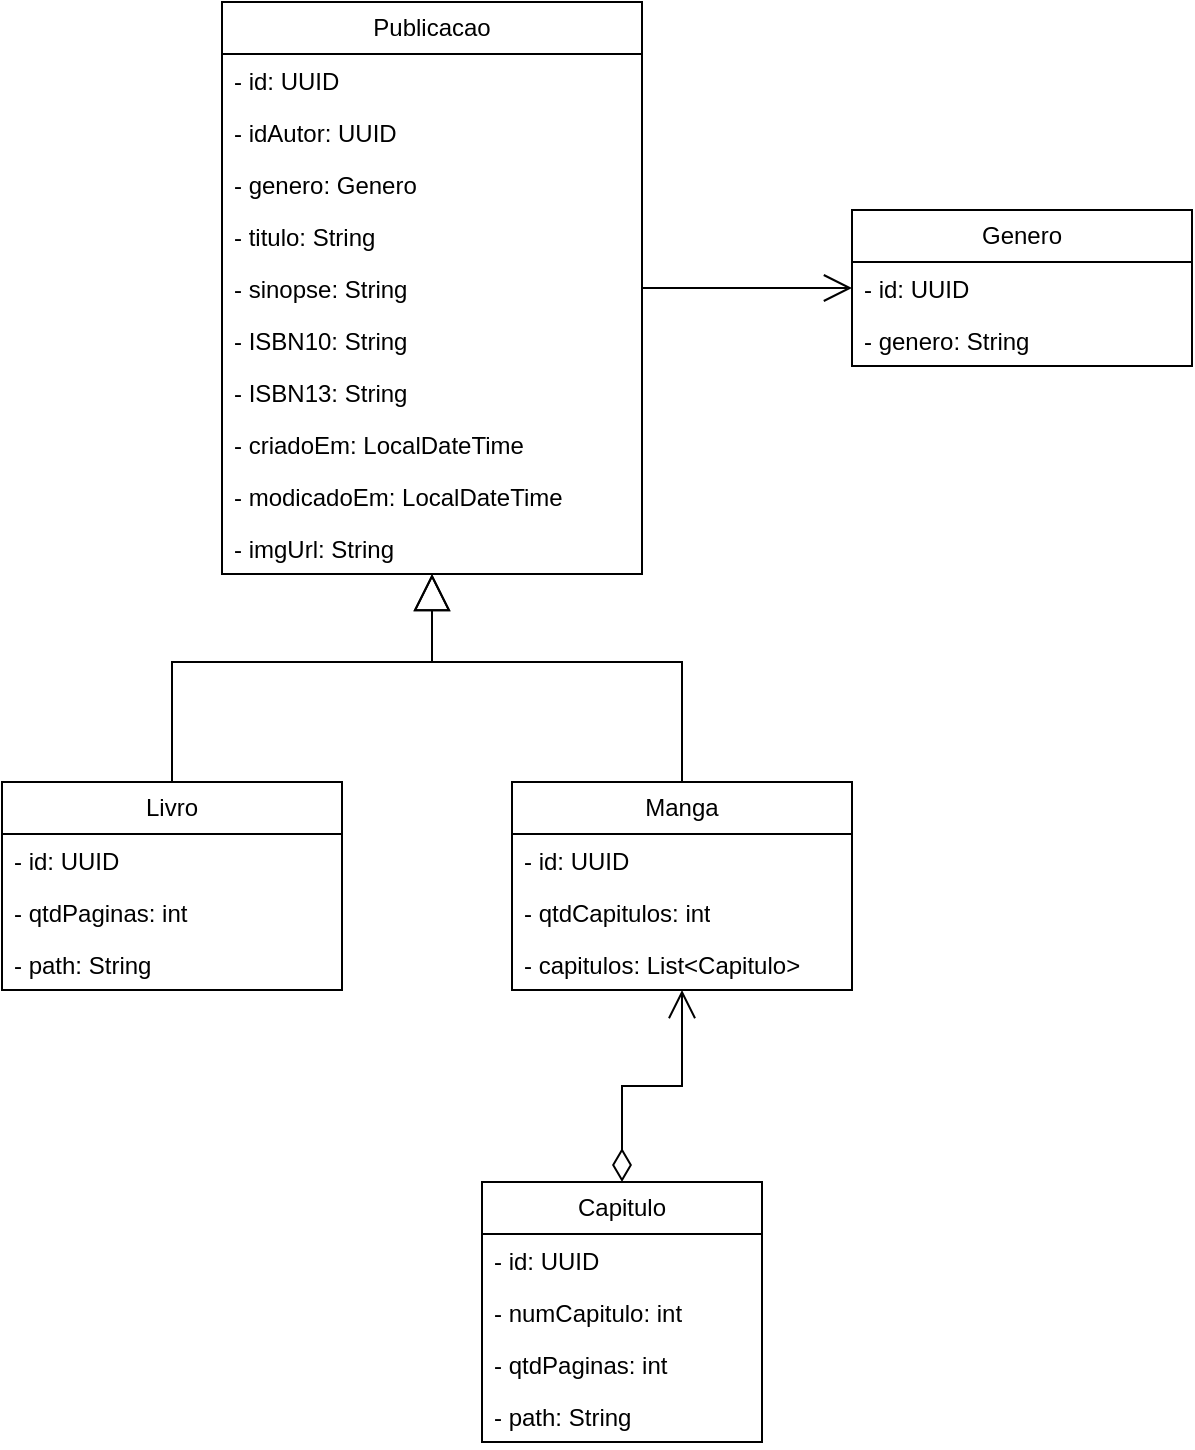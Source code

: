 <mxfile version="26.0.6">
  <diagram name="Página-1" id="kePlmxGpmtF4XziNF2wc">
    <mxGraphModel dx="1259" dy="692" grid="1" gridSize="10" guides="1" tooltips="1" connect="1" arrows="1" fold="1" page="1" pageScale="1" pageWidth="827" pageHeight="1169" math="0" shadow="0">
      <root>
        <mxCell id="0" />
        <mxCell id="1" parent="0" />
        <mxCell id="WqoEhId0y--rwxdPDdoJ-1" value="Livro" style="swimlane;fontStyle=0;childLayout=stackLayout;horizontal=1;startSize=26;fillColor=none;horizontalStack=0;resizeParent=1;resizeParentMax=0;resizeLast=0;collapsible=1;marginBottom=0;whiteSpace=wrap;html=1;" parent="1" vertex="1">
          <mxGeometry x="120" y="480" width="170" height="104" as="geometry" />
        </mxCell>
        <mxCell id="WqoEhId0y--rwxdPDdoJ-25" value="- id: UUID" style="text;strokeColor=none;fillColor=none;align=left;verticalAlign=top;spacingLeft=4;spacingRight=4;overflow=hidden;rotatable=0;points=[[0,0.5],[1,0.5]];portConstraint=eastwest;whiteSpace=wrap;html=1;" parent="WqoEhId0y--rwxdPDdoJ-1" vertex="1">
          <mxGeometry y="26" width="170" height="26" as="geometry" />
        </mxCell>
        <mxCell id="fMezdUqSjpwdHn0QwzE7-21" value="- qtdPaginas: int" style="text;strokeColor=none;fillColor=none;align=left;verticalAlign=top;spacingLeft=4;spacingRight=4;overflow=hidden;rotatable=0;points=[[0,0.5],[1,0.5]];portConstraint=eastwest;whiteSpace=wrap;html=1;" parent="WqoEhId0y--rwxdPDdoJ-1" vertex="1">
          <mxGeometry y="52" width="170" height="26" as="geometry" />
        </mxCell>
        <mxCell id="9T_j-pfeX1tsOrwiIh1w-5" value="- path: String" style="text;strokeColor=none;fillColor=none;align=left;verticalAlign=top;spacingLeft=4;spacingRight=4;overflow=hidden;rotatable=0;points=[[0,0.5],[1,0.5]];portConstraint=eastwest;whiteSpace=wrap;html=1;" parent="WqoEhId0y--rwxdPDdoJ-1" vertex="1">
          <mxGeometry y="78" width="170" height="26" as="geometry" />
        </mxCell>
        <mxCell id="WqoEhId0y--rwxdPDdoJ-5" value="Manga" style="swimlane;fontStyle=0;childLayout=stackLayout;horizontal=1;startSize=26;fillColor=none;horizontalStack=0;resizeParent=1;resizeParentMax=0;resizeLast=0;collapsible=1;marginBottom=0;whiteSpace=wrap;html=1;" parent="1" vertex="1">
          <mxGeometry x="375" y="480" width="170" height="104" as="geometry" />
        </mxCell>
        <mxCell id="WqoEhId0y--rwxdPDdoJ-24" value="- id: UUID" style="text;strokeColor=none;fillColor=none;align=left;verticalAlign=top;spacingLeft=4;spacingRight=4;overflow=hidden;rotatable=0;points=[[0,0.5],[1,0.5]];portConstraint=eastwest;whiteSpace=wrap;html=1;" parent="WqoEhId0y--rwxdPDdoJ-5" vertex="1">
          <mxGeometry y="26" width="170" height="26" as="geometry" />
        </mxCell>
        <mxCell id="WqoEhId0y--rwxdPDdoJ-23" value="- qtdCapitulos: int" style="text;strokeColor=none;fillColor=none;align=left;verticalAlign=top;spacingLeft=4;spacingRight=4;overflow=hidden;rotatable=0;points=[[0,0.5],[1,0.5]];portConstraint=eastwest;whiteSpace=wrap;html=1;" parent="WqoEhId0y--rwxdPDdoJ-5" vertex="1">
          <mxGeometry y="52" width="170" height="26" as="geometry" />
        </mxCell>
        <mxCell id="wmMD41BNTgQLUj9-M1GB-9" value="- capitulos: List&amp;lt;Capitulo&amp;gt;" style="text;strokeColor=none;fillColor=none;align=left;verticalAlign=top;spacingLeft=4;spacingRight=4;overflow=hidden;rotatable=0;points=[[0,0.5],[1,0.5]];portConstraint=eastwest;whiteSpace=wrap;html=1;" parent="WqoEhId0y--rwxdPDdoJ-5" vertex="1">
          <mxGeometry y="78" width="170" height="26" as="geometry" />
        </mxCell>
        <mxCell id="WqoEhId0y--rwxdPDdoJ-26" value="Capitulo" style="swimlane;fontStyle=0;childLayout=stackLayout;horizontal=1;startSize=26;fillColor=none;horizontalStack=0;resizeParent=1;resizeParentMax=0;resizeLast=0;collapsible=1;marginBottom=0;whiteSpace=wrap;html=1;" parent="1" vertex="1">
          <mxGeometry x="360" y="680" width="140" height="130" as="geometry" />
        </mxCell>
        <mxCell id="WqoEhId0y--rwxdPDdoJ-27" value="- id: UUID" style="text;strokeColor=none;fillColor=none;align=left;verticalAlign=top;spacingLeft=4;spacingRight=4;overflow=hidden;rotatable=0;points=[[0,0.5],[1,0.5]];portConstraint=eastwest;whiteSpace=wrap;html=1;" parent="WqoEhId0y--rwxdPDdoJ-26" vertex="1">
          <mxGeometry y="26" width="140" height="26" as="geometry" />
        </mxCell>
        <mxCell id="WqoEhId0y--rwxdPDdoJ-28" value="- numCapitulo: int&lt;div&gt;&lt;br&gt;&lt;/div&gt;" style="text;strokeColor=none;fillColor=none;align=left;verticalAlign=top;spacingLeft=4;spacingRight=4;overflow=hidden;rotatable=0;points=[[0,0.5],[1,0.5]];portConstraint=eastwest;whiteSpace=wrap;html=1;" parent="WqoEhId0y--rwxdPDdoJ-26" vertex="1">
          <mxGeometry y="52" width="140" height="26" as="geometry" />
        </mxCell>
        <mxCell id="WqoEhId0y--rwxdPDdoJ-50" value="- qtdPaginas: int" style="text;strokeColor=none;fillColor=none;align=left;verticalAlign=top;spacingLeft=4;spacingRight=4;overflow=hidden;rotatable=0;points=[[0,0.5],[1,0.5]];portConstraint=eastwest;whiteSpace=wrap;html=1;" parent="WqoEhId0y--rwxdPDdoJ-26" vertex="1">
          <mxGeometry y="78" width="140" height="26" as="geometry" />
        </mxCell>
        <mxCell id="WqoEhId0y--rwxdPDdoJ-31" value="- path: String" style="text;strokeColor=none;fillColor=none;align=left;verticalAlign=top;spacingLeft=4;spacingRight=4;overflow=hidden;rotatable=0;points=[[0,0.5],[1,0.5]];portConstraint=eastwest;whiteSpace=wrap;html=1;" parent="WqoEhId0y--rwxdPDdoJ-26" vertex="1">
          <mxGeometry y="104" width="140" height="26" as="geometry" />
        </mxCell>
        <mxCell id="WqoEhId0y--rwxdPDdoJ-39" value="" style="endArrow=open;html=1;endSize=12;startArrow=diamondThin;startSize=14;startFill=0;edgeStyle=orthogonalEdgeStyle;align=left;verticalAlign=bottom;rounded=0;entryX=0.5;entryY=1;entryDx=0;entryDy=0;exitX=0.5;exitY=0;exitDx=0;exitDy=0;" parent="1" source="WqoEhId0y--rwxdPDdoJ-26" target="WqoEhId0y--rwxdPDdoJ-5" edge="1">
          <mxGeometry x="-0.053" y="105" relative="1" as="geometry">
            <mxPoint x="570" y="660" as="sourcePoint" />
            <mxPoint x="570" y="620" as="targetPoint" />
            <mxPoint as="offset" />
          </mxGeometry>
        </mxCell>
        <mxCell id="fMezdUqSjpwdHn0QwzE7-1" value="Genero" style="swimlane;fontStyle=0;childLayout=stackLayout;horizontal=1;startSize=26;fillColor=none;horizontalStack=0;resizeParent=1;resizeParentMax=0;resizeLast=0;collapsible=1;marginBottom=0;whiteSpace=wrap;html=1;" parent="1" vertex="1">
          <mxGeometry x="545" y="194" width="170" height="78" as="geometry" />
        </mxCell>
        <mxCell id="fMezdUqSjpwdHn0QwzE7-2" value="- id: UUID" style="text;strokeColor=none;fillColor=none;align=left;verticalAlign=top;spacingLeft=4;spacingRight=4;overflow=hidden;rotatable=0;points=[[0,0.5],[1,0.5]];portConstraint=eastwest;whiteSpace=wrap;html=1;" parent="fMezdUqSjpwdHn0QwzE7-1" vertex="1">
          <mxGeometry y="26" width="170" height="26" as="geometry" />
        </mxCell>
        <mxCell id="fMezdUqSjpwdHn0QwzE7-9" value="- genero: String" style="text;strokeColor=none;fillColor=none;align=left;verticalAlign=top;spacingLeft=4;spacingRight=4;overflow=hidden;rotatable=0;points=[[0,0.5],[1,0.5]];portConstraint=eastwest;whiteSpace=wrap;html=1;" parent="fMezdUqSjpwdHn0QwzE7-1" vertex="1">
          <mxGeometry y="52" width="170" height="26" as="geometry" />
        </mxCell>
        <mxCell id="fMezdUqSjpwdHn0QwzE7-18" value="Publicacao" style="swimlane;fontStyle=0;childLayout=stackLayout;horizontal=1;startSize=26;fillColor=none;horizontalStack=0;resizeParent=1;resizeParentMax=0;resizeLast=0;collapsible=1;marginBottom=0;whiteSpace=wrap;html=1;" parent="1" vertex="1">
          <mxGeometry x="230" y="90" width="210" height="286" as="geometry" />
        </mxCell>
        <mxCell id="fMezdUqSjpwdHn0QwzE7-19" value="- id: UUID" style="text;strokeColor=none;fillColor=none;align=left;verticalAlign=top;spacingLeft=4;spacingRight=4;overflow=hidden;rotatable=0;points=[[0,0.5],[1,0.5]];portConstraint=eastwest;whiteSpace=wrap;html=1;" parent="fMezdUqSjpwdHn0QwzE7-18" vertex="1">
          <mxGeometry y="26" width="210" height="26" as="geometry" />
        </mxCell>
        <mxCell id="wmMD41BNTgQLUj9-M1GB-5" value="- idAutor: UUID" style="text;strokeColor=none;fillColor=none;align=left;verticalAlign=top;spacingLeft=4;spacingRight=4;overflow=hidden;rotatable=0;points=[[0,0.5],[1,0.5]];portConstraint=eastwest;whiteSpace=wrap;html=1;" parent="fMezdUqSjpwdHn0QwzE7-18" vertex="1">
          <mxGeometry y="52" width="210" height="26" as="geometry" />
        </mxCell>
        <mxCell id="fMezdUqSjpwdHn0QwzE7-24" value="- genero: Genero" style="text;strokeColor=none;fillColor=none;align=left;verticalAlign=top;spacingLeft=4;spacingRight=4;overflow=hidden;rotatable=0;points=[[0,0.5],[1,0.5]];portConstraint=eastwest;whiteSpace=wrap;html=1;" parent="fMezdUqSjpwdHn0QwzE7-18" vertex="1">
          <mxGeometry y="78" width="210" height="26" as="geometry" />
        </mxCell>
        <mxCell id="fMezdUqSjpwdHn0QwzE7-20" value="- titulo: String" style="text;strokeColor=none;fillColor=none;align=left;verticalAlign=top;spacingLeft=4;spacingRight=4;overflow=hidden;rotatable=0;points=[[0,0.5],[1,0.5]];portConstraint=eastwest;whiteSpace=wrap;html=1;" parent="fMezdUqSjpwdHn0QwzE7-18" vertex="1">
          <mxGeometry y="104" width="210" height="26" as="geometry" />
        </mxCell>
        <mxCell id="wmMD41BNTgQLUj9-M1GB-4" value="- sinopse: String" style="text;strokeColor=none;fillColor=none;align=left;verticalAlign=top;spacingLeft=4;spacingRight=4;overflow=hidden;rotatable=0;points=[[0,0.5],[1,0.5]];portConstraint=eastwest;whiteSpace=wrap;html=1;" parent="fMezdUqSjpwdHn0QwzE7-18" vertex="1">
          <mxGeometry y="130" width="210" height="26" as="geometry" />
        </mxCell>
        <mxCell id="wmMD41BNTgQLUj9-M1GB-1" value="- ISBN10: String" style="text;strokeColor=none;fillColor=none;align=left;verticalAlign=top;spacingLeft=4;spacingRight=4;overflow=hidden;rotatable=0;points=[[0,0.5],[1,0.5]];portConstraint=eastwest;whiteSpace=wrap;html=1;" parent="fMezdUqSjpwdHn0QwzE7-18" vertex="1">
          <mxGeometry y="156" width="210" height="26" as="geometry" />
        </mxCell>
        <mxCell id="wmMD41BNTgQLUj9-M1GB-2" value="- ISBN13: String" style="text;strokeColor=none;fillColor=none;align=left;verticalAlign=top;spacingLeft=4;spacingRight=4;overflow=hidden;rotatable=0;points=[[0,0.5],[1,0.5]];portConstraint=eastwest;whiteSpace=wrap;html=1;" parent="fMezdUqSjpwdHn0QwzE7-18" vertex="1">
          <mxGeometry y="182" width="210" height="26" as="geometry" />
        </mxCell>
        <mxCell id="wmMD41BNTgQLUj9-M1GB-6" value="- criadoEm: LocalDateTime" style="text;strokeColor=none;fillColor=none;align=left;verticalAlign=top;spacingLeft=4;spacingRight=4;overflow=hidden;rotatable=0;points=[[0,0.5],[1,0.5]];portConstraint=eastwest;whiteSpace=wrap;html=1;" parent="fMezdUqSjpwdHn0QwzE7-18" vertex="1">
          <mxGeometry y="208" width="210" height="26" as="geometry" />
        </mxCell>
        <mxCell id="wmMD41BNTgQLUj9-M1GB-8" value="- modicadoEm: LocalDateTime" style="text;strokeColor=none;fillColor=none;align=left;verticalAlign=top;spacingLeft=4;spacingRight=4;overflow=hidden;rotatable=0;points=[[0,0.5],[1,0.5]];portConstraint=eastwest;whiteSpace=wrap;html=1;" parent="fMezdUqSjpwdHn0QwzE7-18" vertex="1">
          <mxGeometry y="234" width="210" height="26" as="geometry" />
        </mxCell>
        <mxCell id="wmMD41BNTgQLUj9-M1GB-3" value="- imgUrl: String" style="text;strokeColor=none;fillColor=none;align=left;verticalAlign=top;spacingLeft=4;spacingRight=4;overflow=hidden;rotatable=0;points=[[0,0.5],[1,0.5]];portConstraint=eastwest;whiteSpace=wrap;html=1;" parent="fMezdUqSjpwdHn0QwzE7-18" vertex="1">
          <mxGeometry y="260" width="210" height="26" as="geometry" />
        </mxCell>
        <mxCell id="fMezdUqSjpwdHn0QwzE7-26" value="" style="endArrow=block;endSize=16;endFill=0;html=1;rounded=0;exitX=0.5;exitY=0;exitDx=0;exitDy=0;entryX=0.5;entryY=1;entryDx=0;entryDy=0;" parent="1" source="WqoEhId0y--rwxdPDdoJ-5" target="fMezdUqSjpwdHn0QwzE7-18" edge="1">
          <mxGeometry x="0.175" y="-65" width="160" relative="1" as="geometry">
            <mxPoint x="610" y="746" as="sourcePoint" />
            <mxPoint x="320" y="390" as="targetPoint" />
            <mxPoint as="offset" />
            <Array as="points">
              <mxPoint x="460" y="420" />
              <mxPoint x="335" y="420" />
            </Array>
          </mxGeometry>
        </mxCell>
        <mxCell id="fMezdUqSjpwdHn0QwzE7-27" value="" style="endArrow=block;endSize=16;endFill=0;html=1;rounded=0;exitX=0.5;exitY=0;exitDx=0;exitDy=0;entryX=0.5;entryY=1;entryDx=0;entryDy=0;" parent="1" source="WqoEhId0y--rwxdPDdoJ-1" target="fMezdUqSjpwdHn0QwzE7-18" edge="1">
          <mxGeometry x="0.175" y="-65" width="160" relative="1" as="geometry">
            <mxPoint x="260" y="464" as="sourcePoint" />
            <mxPoint x="130" y="360" as="targetPoint" />
            <mxPoint as="offset" />
            <Array as="points">
              <mxPoint x="205" y="420" />
              <mxPoint x="335" y="420" />
            </Array>
          </mxGeometry>
        </mxCell>
        <mxCell id="fMezdUqSjpwdHn0QwzE7-28" value="" style="endArrow=open;endFill=1;endSize=12;html=1;rounded=0;entryX=0;entryY=0.5;entryDx=0;entryDy=0;exitX=1;exitY=0.5;exitDx=0;exitDy=0;" parent="1" source="fMezdUqSjpwdHn0QwzE7-18" target="fMezdUqSjpwdHn0QwzE7-1" edge="1">
          <mxGeometry width="160" relative="1" as="geometry">
            <mxPoint x="400" y="270" as="sourcePoint" />
            <mxPoint x="590" y="330" as="targetPoint" />
          </mxGeometry>
        </mxCell>
      </root>
    </mxGraphModel>
  </diagram>
</mxfile>
